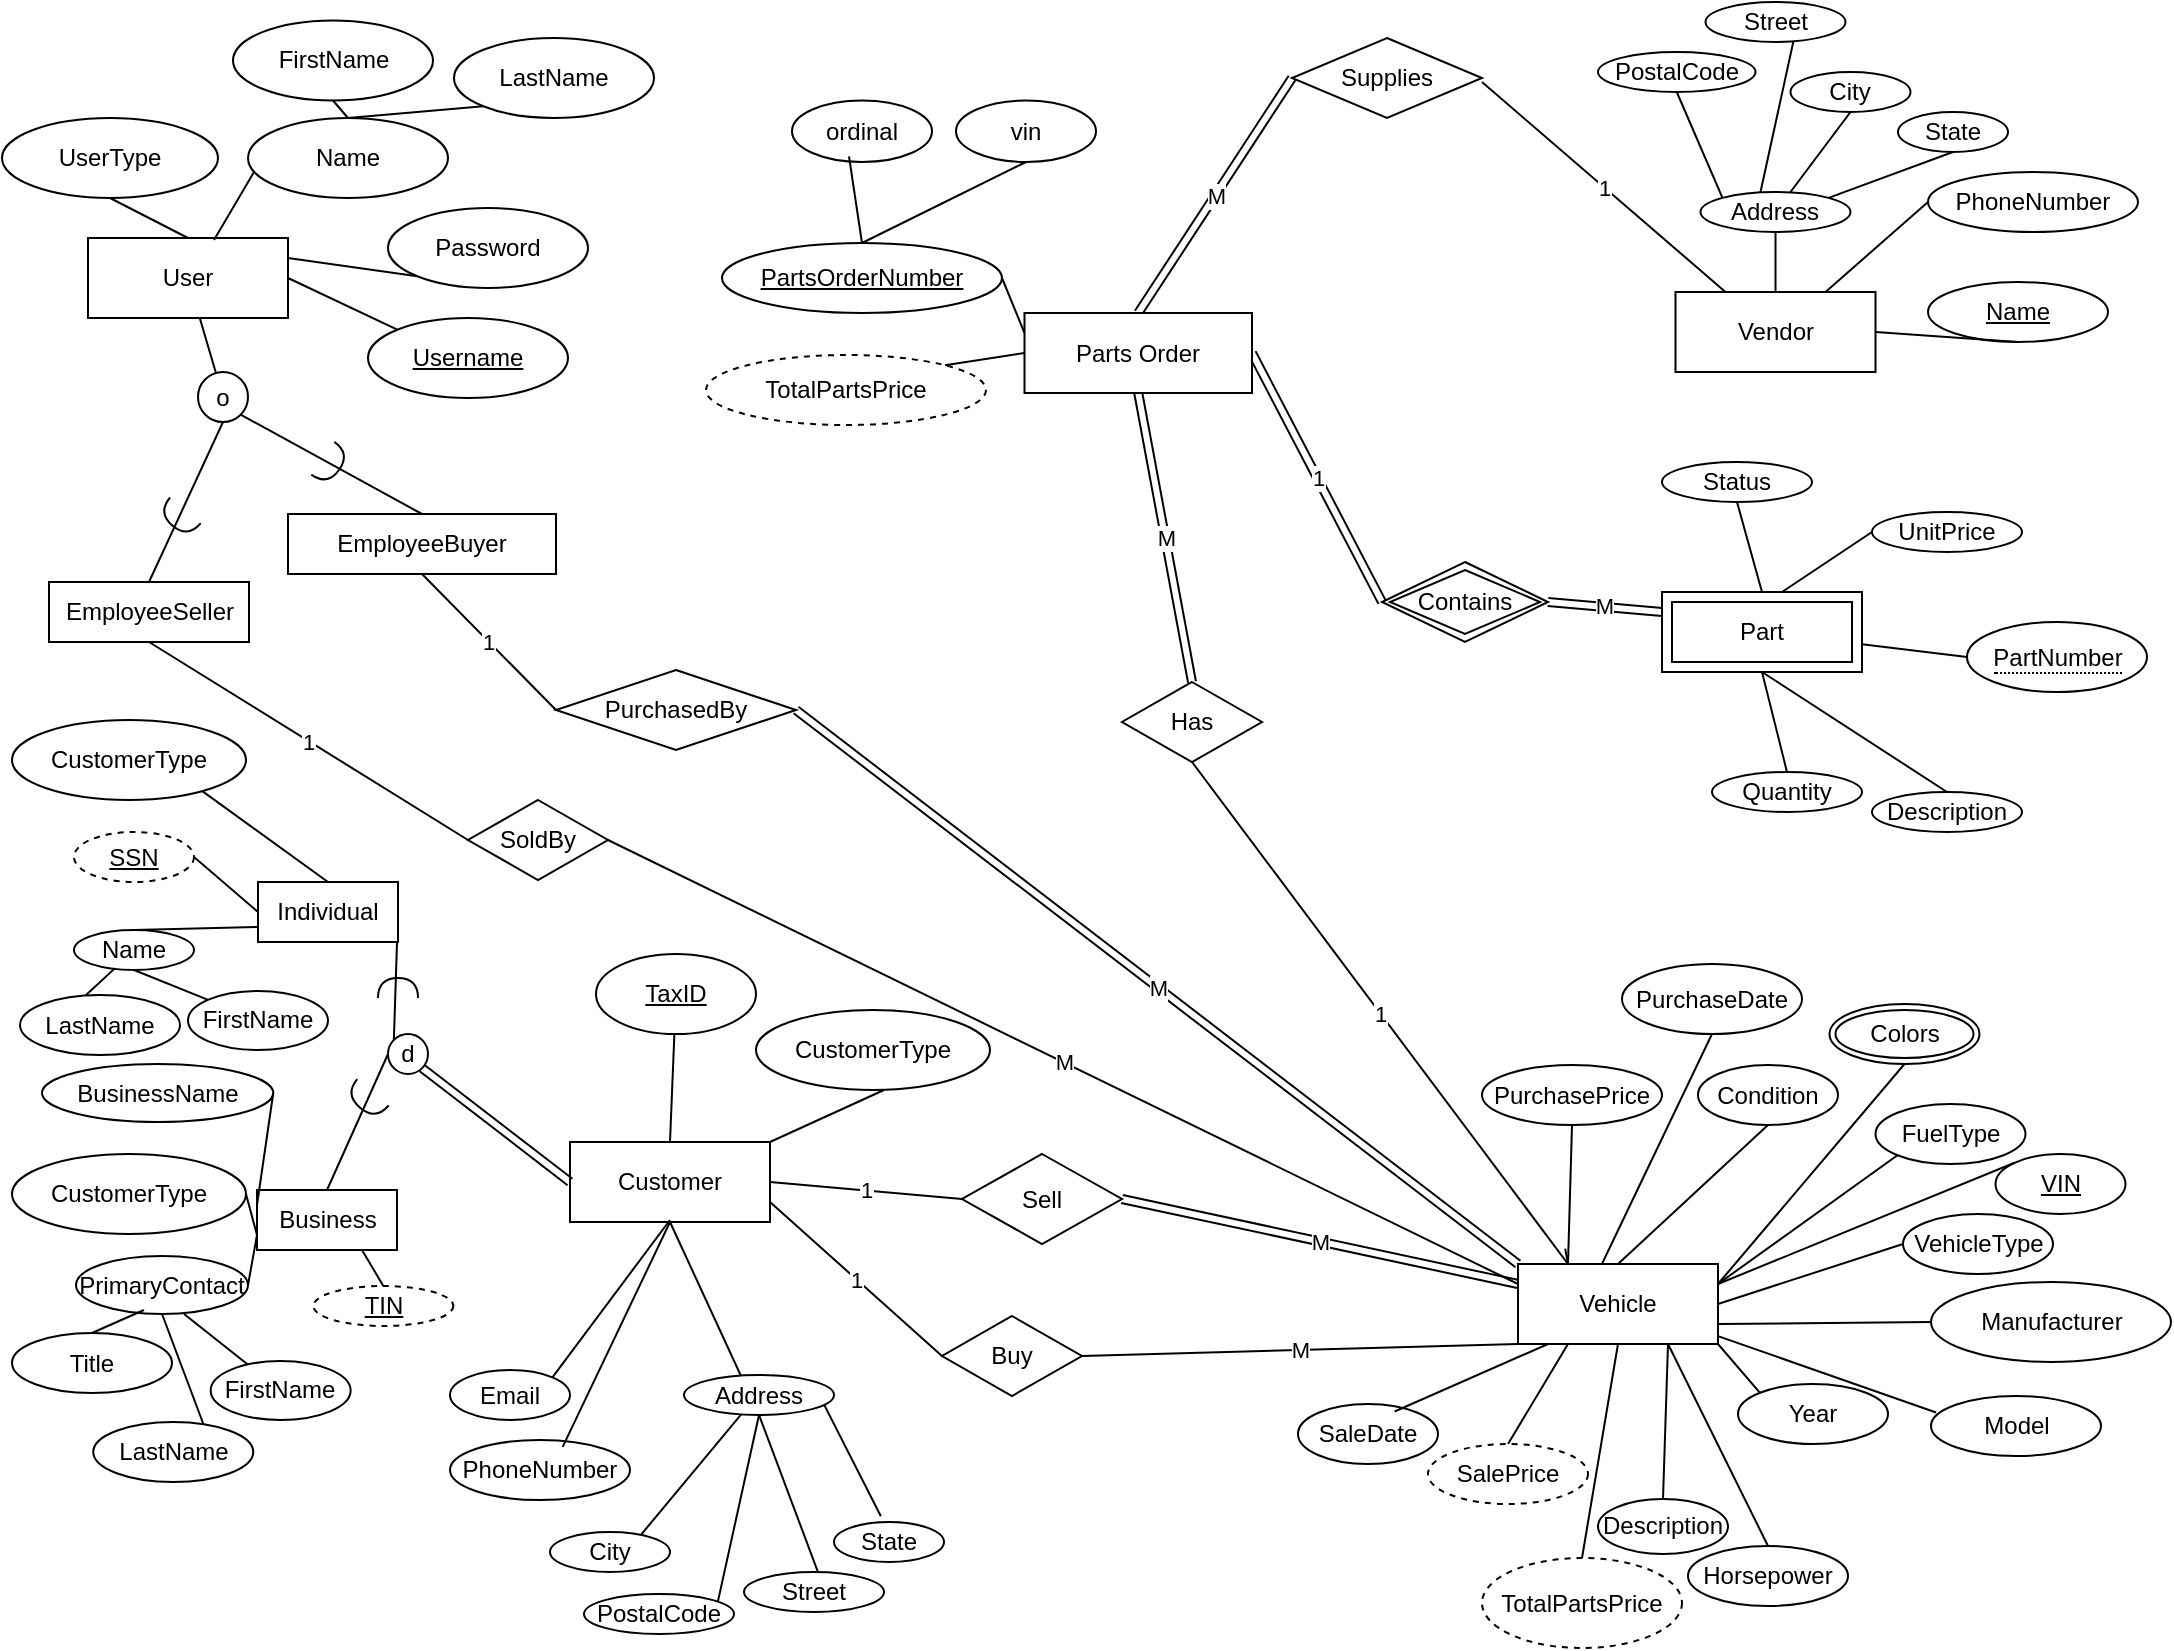 <mxfile version="24.7.8">
  <diagram name="Page-1" id="O2IHWbyJUUnRvIjmBWIC">
    <mxGraphModel dx="950" dy="527" grid="1" gridSize="10" guides="1" tooltips="1" connect="1" arrows="1" fold="1" page="1" pageScale="1" pageWidth="1100" pageHeight="850" math="0" shadow="0">
      <root>
        <mxCell id="0" />
        <mxCell id="1" parent="0" />
        <mxCell id="-PqMjG7bG7qX0cA3N6xI-157" value="" style="endArrow=none;html=1;rounded=0;entryX=0.5;entryY=1;entryDx=0;entryDy=0;exitX=0.7;exitY=0.117;exitDx=0;exitDy=0;exitPerimeter=0;" parent="1" source="-PqMjG7bG7qX0cA3N6xI-153" target="s0cp7414dYH4K7qgW8Wr-133" edge="1">
          <mxGeometry relative="1" as="geometry">
            <mxPoint x="121" y="702" as="sourcePoint" />
            <mxPoint x="101" y="676" as="targetPoint" />
          </mxGeometry>
        </mxCell>
        <mxCell id="79" value="" style="endArrow=none;html=1;rounded=0;entryX=0.03;entryY=0.275;entryDx=0;entryDy=0;entryPerimeter=0;exitX=1;exitY=0.901;exitDx=0;exitDy=0;exitPerimeter=0;" parent="1" source="67" target="72" edge="1">
          <mxGeometry relative="1" as="geometry">
            <mxPoint x="863" y="679" as="sourcePoint" />
            <mxPoint x="1078" y="811" as="targetPoint" />
          </mxGeometry>
        </mxCell>
        <mxCell id="ULeVYE0AILE1OWulV4gZ-132" value="" style="endArrow=none;html=1;rounded=0;entryX=0.5;entryY=0;entryDx=0;entryDy=0;exitX=0.5;exitY=1;exitDx=0;exitDy=0;" parent="1" source="67" target="ULeVYE0AILE1OWulV4gZ-131" edge="1">
          <mxGeometry relative="1" as="geometry">
            <mxPoint x="783" y="681" as="sourcePoint" />
            <mxPoint x="803" y="751" as="targetPoint" />
          </mxGeometry>
        </mxCell>
        <mxCell id="WYIaFoMT0lkRHPIssKwt-131" value="M" style="rounded=0;orthogonalLoop=1;jettySize=auto;html=1;exitX=0;exitY=0;exitDx=0;exitDy=0;endArrow=none;endFill=0;strokeWidth=1;entryX=1;entryY=0.5;entryDx=0;entryDy=0;shape=link;" parent="1" source="67" target="cuakxwB27ysg3Rb4rqLv-142" edge="1">
          <mxGeometry relative="1" as="geometry">
            <mxPoint x="470" y="420" as="sourcePoint" />
            <mxPoint x="673" y="101" as="targetPoint" />
          </mxGeometry>
        </mxCell>
        <mxCell id="14" value="Customer" style="whiteSpace=wrap;html=1;align=center;container=0;" parent="1" vertex="1">
          <mxGeometry x="284" y="580" width="100" height="40" as="geometry" />
        </mxCell>
        <mxCell id="18" value="Email" style="ellipse;whiteSpace=wrap;html=1;align=center;" parent="1" vertex="1">
          <mxGeometry x="224" y="694" width="60" height="25" as="geometry" />
        </mxCell>
        <mxCell id="19" value="" style="endArrow=none;html=1;rounded=0;entryX=1;entryY=0;entryDx=0;entryDy=0;" parent="1" target="18" edge="1">
          <mxGeometry relative="1" as="geometry">
            <mxPoint x="334" y="619" as="sourcePoint" />
            <mxPoint x="593" y="278" as="targetPoint" />
          </mxGeometry>
        </mxCell>
        <mxCell id="34" value="Sell" style="shape=rhombus;perimeter=rhombusPerimeter;whiteSpace=wrap;html=1;align=center;" parent="1" vertex="1">
          <mxGeometry x="480" y="586" width="80" height="45" as="geometry" />
        </mxCell>
        <mxCell id="35" value="M" style="endArrow=none;html=1;rounded=0;exitX=1;exitY=0.5;exitDx=0;exitDy=0;entryX=0;entryY=0.25;entryDx=0;entryDy=0;shape=link;strokeWidth=1;" parent="1" source="34" target="67" edge="1">
          <mxGeometry relative="1" as="geometry">
            <mxPoint x="363" y="496" as="sourcePoint" />
            <mxPoint x="630.5" y="746" as="targetPoint" />
          </mxGeometry>
        </mxCell>
        <mxCell id="37" value="1" style="endArrow=none;html=1;rounded=0;exitX=0;exitY=0.5;exitDx=0;exitDy=0;entryX=1;entryY=0.5;entryDx=0;entryDy=0;" parent="1" source="34" target="14" edge="1">
          <mxGeometry relative="1" as="geometry">
            <mxPoint x="511" y="677.5" as="sourcePoint" />
            <mxPoint x="514" y="660" as="targetPoint" />
          </mxGeometry>
        </mxCell>
        <mxCell id="39" value="Buy" style="shape=rhombus;perimeter=rhombusPerimeter;whiteSpace=wrap;html=1;align=center;" parent="1" vertex="1">
          <mxGeometry x="470" y="667" width="70" height="40" as="geometry" />
        </mxCell>
        <mxCell id="40" value="M" style="endArrow=none;html=1;rounded=0;exitX=1;exitY=0.5;exitDx=0;exitDy=0;entryX=0;entryY=1;entryDx=0;entryDy=0;" parent="1" source="39" target="67" edge="1">
          <mxGeometry relative="1" as="geometry">
            <mxPoint x="383" y="341" as="sourcePoint" />
            <mxPoint x="543" y="341" as="targetPoint" />
          </mxGeometry>
        </mxCell>
        <mxCell id="42" value="1" style="endArrow=none;html=1;rounded=0;entryX=1;entryY=0.75;entryDx=0;entryDy=0;exitX=0;exitY=0.5;exitDx=0;exitDy=0;" parent="1" source="39" target="14" edge="1">
          <mxGeometry relative="1" as="geometry">
            <mxPoint x="501" y="756" as="sourcePoint" />
            <mxPoint x="504" y="750" as="targetPoint" />
          </mxGeometry>
        </mxCell>
        <mxCell id="44" value="PurchasePrice" style="ellipse;whiteSpace=wrap;html=1;align=center;" parent="1" vertex="1">
          <mxGeometry x="740" y="541.5" width="90" height="30" as="geometry" />
        </mxCell>
        <mxCell id="45" value="" style="endArrow=none;html=1;rounded=0;exitX=0.5;exitY=1;exitDx=0;exitDy=0;entryX=0.25;entryY=0;entryDx=0;entryDy=0;" parent="1" source="44" target="67" edge="1">
          <mxGeometry relative="1" as="geometry">
            <mxPoint x="653" y="491" as="sourcePoint" />
            <mxPoint x="813" y="491" as="targetPoint" />
          </mxGeometry>
        </mxCell>
        <mxCell id="46" value="Condition" style="ellipse;whiteSpace=wrap;html=1;align=center;" parent="1" vertex="1">
          <mxGeometry x="848" y="541.5" width="70" height="30" as="geometry" />
        </mxCell>
        <mxCell id="47" value="" style="endArrow=none;html=1;rounded=0;exitX=0.5;exitY=1;exitDx=0;exitDy=0;entryX=0.5;entryY=0;entryDx=0;entryDy=0;" parent="1" source="46" target="67" edge="1">
          <mxGeometry relative="1" as="geometry">
            <mxPoint x="473" y="501" as="sourcePoint" />
            <mxPoint x="521" y="551" as="targetPoint" />
          </mxGeometry>
        </mxCell>
        <mxCell id="48" value="PurchaseDate" style="ellipse;whiteSpace=wrap;html=1;align=center;" parent="1" vertex="1">
          <mxGeometry x="810" y="491" width="90" height="35" as="geometry" />
        </mxCell>
        <mxCell id="49" value="" style="endArrow=none;html=1;rounded=0;exitX=0.5;exitY=1;exitDx=0;exitDy=0;entryX=0.41;entryY=0.05;entryDx=0;entryDy=0;entryPerimeter=0;" parent="1" source="48" target="67" edge="1">
          <mxGeometry relative="1" as="geometry">
            <mxPoint x="653" y="491" as="sourcePoint" />
            <mxPoint x="813" y="491" as="targetPoint" />
          </mxGeometry>
        </mxCell>
        <mxCell id="51" value="" style="endArrow=none;html=1;rounded=0;entryX=0;entryY=0.5;entryDx=0;entryDy=0;shape=link;exitX=1;exitY=1;exitDx=0;exitDy=0;" parent="1" source="s0cp7414dYH4K7qgW8Wr-136" target="14" edge="1">
          <mxGeometry relative="1" as="geometry">
            <mxPoint x="260" y="660" as="sourcePoint" />
            <mxPoint x="753" y="341" as="targetPoint" />
          </mxGeometry>
        </mxCell>
        <mxCell id="54" value="SaleDate" style="ellipse;whiteSpace=wrap;html=1;align=center;" parent="1" vertex="1">
          <mxGeometry x="648" y="711" width="70" height="30" as="geometry" />
        </mxCell>
        <mxCell id="55" value="" style="endArrow=none;html=1;rounded=0;exitX=0.15;exitY=1;exitDx=0;exitDy=0;entryX=0.69;entryY=0.125;entryDx=0;entryDy=0;entryPerimeter=0;exitPerimeter=0;" parent="1" source="67" target="54" edge="1">
          <mxGeometry relative="1" as="geometry">
            <mxPoint x="723" y="701" as="sourcePoint" />
            <mxPoint x="600" y="842" as="targetPoint" />
          </mxGeometry>
        </mxCell>
        <mxCell id="57" value="Has" style="shape=rhombus;double=0;perimeter=rhombusPerimeter;whiteSpace=wrap;html=1;align=center;" parent="1" vertex="1">
          <mxGeometry x="560" y="350" width="70" height="40" as="geometry" />
        </mxCell>
        <mxCell id="67" value="Vehicle" style="whiteSpace=wrap;html=1;align=center;container=0;" parent="1" vertex="1">
          <mxGeometry x="758" y="641" width="100" height="40" as="geometry" />
        </mxCell>
        <mxCell id="68" value="VIN" style="ellipse;whiteSpace=wrap;html=1;align=center;fontStyle=4;container=0;" parent="1" vertex="1">
          <mxGeometry x="996.75" y="586" width="65" height="30" as="geometry" />
        </mxCell>
        <mxCell id="69" value="VehicleType" style="ellipse;whiteSpace=wrap;html=1;align=center;container=0;" parent="1" vertex="1">
          <mxGeometry x="950.5" y="616" width="75" height="30" as="geometry" />
        </mxCell>
        <mxCell id="70" value="Manufacturer" style="ellipse;whiteSpace=wrap;html=1;align=center;container=0;" parent="1" vertex="1">
          <mxGeometry x="964.5" y="650" width="120" height="40" as="geometry" />
        </mxCell>
        <mxCell id="71" value="FuelType" style="ellipse;whiteSpace=wrap;html=1;align=center;container=0;" parent="1" vertex="1">
          <mxGeometry x="936.75" y="561" width="75" height="30" as="geometry" />
        </mxCell>
        <mxCell id="72" value="Model" style="ellipse;whiteSpace=wrap;html=1;align=center;container=0;" parent="1" vertex="1">
          <mxGeometry x="964.5" y="707" width="85" height="30" as="geometry" />
        </mxCell>
        <mxCell id="73" value="Year" style="ellipse;whiteSpace=wrap;html=1;align=center;container=0;" parent="1" vertex="1">
          <mxGeometry x="868" y="701" width="75" height="30" as="geometry" />
        </mxCell>
        <mxCell id="74" value="Colors" style="ellipse;shape=doubleEllipse;margin=3;whiteSpace=wrap;html=1;align=center;container=0;" parent="1" vertex="1">
          <mxGeometry x="913.75" y="511" width="75" height="30" as="geometry" />
        </mxCell>
        <mxCell id="75" value="" style="endArrow=none;html=1;rounded=0;exitX=1;exitY=0.25;exitDx=0;exitDy=0;entryX=0.5;entryY=1;entryDx=0;entryDy=0;" parent="1" source="67" target="74" edge="1">
          <mxGeometry relative="1" as="geometry">
            <mxPoint x="1073" y="661" as="sourcePoint" />
            <mxPoint x="1233" y="661" as="targetPoint" />
          </mxGeometry>
        </mxCell>
        <mxCell id="76" value="" style="endArrow=none;html=1;rounded=0;exitX=1;exitY=0.25;exitDx=0;exitDy=0;entryX=0;entryY=0;entryDx=0;entryDy=0;" parent="1" source="67" target="68" edge="1">
          <mxGeometry relative="1" as="geometry">
            <mxPoint x="873" y="631" as="sourcePoint" />
            <mxPoint x="958" y="591" as="targetPoint" />
          </mxGeometry>
        </mxCell>
        <mxCell id="77" value="" style="endArrow=none;html=1;rounded=0;exitX=1;exitY=0.5;exitDx=0;exitDy=0;entryX=0;entryY=0.5;entryDx=0;entryDy=0;" parent="1" source="67" target="69" edge="1">
          <mxGeometry relative="1" as="geometry">
            <mxPoint x="923" y="641" as="sourcePoint" />
            <mxPoint x="973" y="637" as="targetPoint" />
          </mxGeometry>
        </mxCell>
        <mxCell id="78" value="" style="endArrow=none;html=1;rounded=0;exitX=1;exitY=0.75;exitDx=0;exitDy=0;entryX=0;entryY=0.5;entryDx=0;entryDy=0;" parent="1" source="67" target="70" edge="1">
          <mxGeometry relative="1" as="geometry">
            <mxPoint x="903" y="681" as="sourcePoint" />
            <mxPoint x="983" y="681" as="targetPoint" />
          </mxGeometry>
        </mxCell>
        <mxCell id="80" value="" style="endArrow=none;html=1;rounded=0;exitX=1;exitY=1;exitDx=0;exitDy=0;entryX=0;entryY=0;entryDx=0;entryDy=0;" parent="1" source="67" target="73" edge="1">
          <mxGeometry relative="1" as="geometry">
            <mxPoint x="860" y="699" as="sourcePoint" />
            <mxPoint x="923" y="811" as="targetPoint" />
          </mxGeometry>
        </mxCell>
        <mxCell id="81" value="Horsepower" style="ellipse;whiteSpace=wrap;html=1;align=center;container=0;" parent="1" vertex="1">
          <mxGeometry x="843" y="782" width="80" height="30" as="geometry" />
        </mxCell>
        <mxCell id="82" value="" style="endArrow=none;html=1;rounded=0;entryX=0.5;entryY=0;entryDx=0;entryDy=0;" parent="1" target="81" edge="1">
          <mxGeometry relative="1" as="geometry">
            <mxPoint x="833" y="681" as="sourcePoint" />
            <mxPoint x="958" y="901" as="targetPoint" />
          </mxGeometry>
        </mxCell>
        <mxCell id="83" value="Description" style="ellipse;whiteSpace=wrap;html=1;align=center;container=0;" parent="1" vertex="1">
          <mxGeometry x="798" y="758.5" width="65" height="27.5" as="geometry" />
        </mxCell>
        <mxCell id="84" value="" style="endArrow=none;html=1;rounded=0;exitX=0.75;exitY=1;exitDx=0;exitDy=0;entryX=0.5;entryY=0;entryDx=0;entryDy=0;" parent="1" source="67" target="83" edge="1">
          <mxGeometry relative="1" as="geometry">
            <mxPoint x="837" y="709" as="sourcePoint" />
            <mxPoint x="869" y="842" as="targetPoint" />
          </mxGeometry>
        </mxCell>
        <mxCell id="85" value="" style="endArrow=none;html=1;rounded=0;exitX=1;exitY=0.25;exitDx=0;exitDy=0;entryX=0;entryY=1;entryDx=0;entryDy=0;" parent="1" source="67" target="71" edge="1">
          <mxGeometry relative="1" as="geometry">
            <mxPoint x="883" y="601" as="sourcePoint" />
            <mxPoint x="958" y="586" as="targetPoint" />
          </mxGeometry>
        </mxCell>
        <mxCell id="87" value="" style="endArrow=none;html=1;rounded=0;exitX=0.25;exitY=1;exitDx=0;exitDy=0;entryX=0.5;entryY=0;entryDx=0;entryDy=0;" parent="1" source="67" target="3kfbO_DsnVtqJPoFMWyP-136" edge="1">
          <mxGeometry relative="1" as="geometry">
            <mxPoint x="708" y="671" as="sourcePoint" />
            <mxPoint x="788.6" y="731.75" as="targetPoint" />
          </mxGeometry>
        </mxCell>
        <mxCell id="88" value="Contains" style="shape=rhombus;double=1;perimeter=rhombusPerimeter;whiteSpace=wrap;html=1;align=center;" parent="1" vertex="1">
          <mxGeometry x="690" y="290" width="83" height="40" as="geometry" />
        </mxCell>
        <mxCell id="90" value="M" style="endArrow=none;html=1;rounded=0;entryX=0.5;entryY=1;entryDx=0;entryDy=0;exitX=0.5;exitY=0;exitDx=0;exitDy=0;strokeWidth=1;shape=link;" parent="1" source="57" target="56" edge="1">
          <mxGeometry relative="1" as="geometry">
            <mxPoint x="603" y="381" as="sourcePoint" />
            <mxPoint x="763" y="381" as="targetPoint" />
          </mxGeometry>
        </mxCell>
        <mxCell id="93" value="Supplies" style="shape=rhombus;perimeter=rhombusPerimeter;whiteSpace=wrap;html=1;align=center;" parent="1" vertex="1">
          <mxGeometry x="645" y="28" width="95" height="40" as="geometry" />
        </mxCell>
        <mxCell id="118" value="1" style="endArrow=openAsync;html=1;rounded=0;exitX=0.5;exitY=1;exitDx=0;exitDy=0;entryX=0.25;entryY=0;entryDx=0;entryDy=0;endFill=0;" parent="1" source="57" target="67" edge="1">
          <mxGeometry relative="1" as="geometry">
            <mxPoint x="630" y="375.5" as="sourcePoint" />
            <mxPoint x="801.75" y="641" as="targetPoint" />
          </mxGeometry>
        </mxCell>
        <mxCell id="120" value="1" style="endArrow=none;html=1;rounded=0;exitX=0;exitY=0.5;exitDx=0;exitDy=0;entryX=1;entryY=0.5;entryDx=0;entryDy=0;strokeWidth=1;shape=link;" parent="1" source="88" target="56" edge="1">
          <mxGeometry relative="1" as="geometry">
            <mxPoint x="556" y="459" as="sourcePoint" />
            <mxPoint x="488" y="524" as="targetPoint" />
          </mxGeometry>
        </mxCell>
        <mxCell id="122" value="1" style="endArrow=none;html=1;rounded=0;entryX=0.25;entryY=0;entryDx=0;entryDy=0;" parent="1" target="92" edge="1">
          <mxGeometry relative="1" as="geometry">
            <mxPoint x="740" y="50" as="sourcePoint" />
            <mxPoint x="1009" y="471" as="targetPoint" />
          </mxGeometry>
        </mxCell>
        <mxCell id="124" value="M" style="endArrow=none;html=1;rounded=0;entryX=0.5;entryY=0;entryDx=0;entryDy=0;exitX=0;exitY=0.5;exitDx=0;exitDy=0;strokeWidth=1;shape=link;" parent="1" source="93" target="56" edge="1">
          <mxGeometry relative="1" as="geometry">
            <mxPoint x="848" y="516" as="sourcePoint" />
            <mxPoint x="876" y="466" as="targetPoint" />
          </mxGeometry>
        </mxCell>
        <mxCell id="126" value="M" style="endArrow=none;html=1;rounded=0;entryX=0;entryY=0.25;entryDx=0;entryDy=0;exitX=1;exitY=0.5;exitDx=0;exitDy=0;strokeWidth=1;shape=link;" parent="1" source="88" target="89" edge="1">
          <mxGeometry relative="1" as="geometry">
            <mxPoint x="633" y="319" as="sourcePoint" />
            <mxPoint x="619" y="349" as="targetPoint" />
          </mxGeometry>
        </mxCell>
        <mxCell id="WYIaFoMT0lkRHPIssKwt-132" value="M" style="rounded=0;orthogonalLoop=1;jettySize=auto;html=1;exitX=0;exitY=0.25;exitDx=0;exitDy=0;endArrow=none;endFill=0;strokeWidth=1;entryX=1;entryY=0.5;entryDx=0;entryDy=0;" parent="1" source="67" target="cuakxwB27ysg3Rb4rqLv-141" edge="1">
          <mxGeometry relative="1" as="geometry">
            <mxPoint x="653" y="606" as="sourcePoint" />
            <mxPoint x="493" y="461" as="targetPoint" />
          </mxGeometry>
        </mxCell>
        <mxCell id="3kfbO_DsnVtqJPoFMWyP-136" value="SalePrice" style="ellipse;whiteSpace=wrap;html=1;align=center;dashed=1;" parent="1" vertex="1">
          <mxGeometry x="713" y="731" width="80" height="30" as="geometry" />
        </mxCell>
        <mxCell id="3kfbO_DsnVtqJPoFMWyP-155" value="PhoneNumber" style="ellipse;whiteSpace=wrap;html=1;align=center;" parent="1" vertex="1">
          <mxGeometry x="224" y="729" width="90" height="30" as="geometry" />
        </mxCell>
        <mxCell id="3kfbO_DsnVtqJPoFMWyP-156" value="" style="endArrow=none;html=1;rounded=0;entryX=0.626;entryY=0.115;entryDx=0;entryDy=0;exitX=0.5;exitY=1;exitDx=0;exitDy=0;entryPerimeter=0;" parent="1" source="14" target="3kfbO_DsnVtqJPoFMWyP-155" edge="1">
          <mxGeometry width="50" height="50" relative="1" as="geometry">
            <mxPoint x="454" y="710" as="sourcePoint" />
            <mxPoint x="504" y="660" as="targetPoint" />
          </mxGeometry>
        </mxCell>
        <mxCell id="ULeVYE0AILE1OWulV4gZ-131" value="TotalPartsPrice" style="ellipse;whiteSpace=wrap;html=1;align=center;dashed=1;" parent="1" vertex="1">
          <mxGeometry x="740" y="788" width="100" height="45" as="geometry" />
        </mxCell>
        <mxCell id="cuakxwB27ysg3Rb4rqLv-141" value="SoldBy" style="shape=rhombus;perimeter=rhombusPerimeter;whiteSpace=wrap;html=1;align=center;" parent="1" vertex="1">
          <mxGeometry x="233" y="409" width="70" height="40" as="geometry" />
        </mxCell>
        <mxCell id="cuakxwB27ysg3Rb4rqLv-142" value="PurchasedBy" style="shape=rhombus;perimeter=rhombusPerimeter;whiteSpace=wrap;html=1;align=center;" parent="1" vertex="1">
          <mxGeometry x="277" y="344" width="120" height="40" as="geometry" />
        </mxCell>
        <mxCell id="cuakxwB27ysg3Rb4rqLv-143" value="1" style="rounded=0;orthogonalLoop=1;jettySize=auto;html=1;exitX=0.5;exitY=1;exitDx=0;exitDy=0;endArrow=none;endFill=0;strokeWidth=1;entryX=0;entryY=0.5;entryDx=0;entryDy=0;" parent="1" source="cuakxwB27ysg3Rb4rqLv-159" target="cuakxwB27ysg3Rb4rqLv-141" edge="1">
          <mxGeometry relative="1" as="geometry" />
        </mxCell>
        <mxCell id="cuakxwB27ysg3Rb4rqLv-144" value="1" style="rounded=0;orthogonalLoop=1;jettySize=auto;html=1;exitX=0.5;exitY=1;exitDx=0;exitDy=0;endArrow=none;endFill=0;entryX=0;entryY=0.5;entryDx=0;entryDy=0;strokeWidth=1;" parent="1" source="cuakxwB27ysg3Rb4rqLv-164" target="cuakxwB27ysg3Rb4rqLv-142" edge="1">
          <mxGeometry relative="1" as="geometry">
            <mxPoint x="508" y="317" as="sourcePoint" />
            <mxPoint x="505" y="358" as="targetPoint" />
          </mxGeometry>
        </mxCell>
        <mxCell id="cuakxwB27ysg3Rb4rqLv-159" value="EmployeeSeller" style="whiteSpace=wrap;html=1;" parent="1" vertex="1">
          <mxGeometry x="23.5" y="300" width="100" height="30" as="geometry" />
        </mxCell>
        <mxCell id="s0cp7414dYH4K7qgW8Wr-127" value="Business" style="whiteSpace=wrap;html=1;align=center;container=0;" parent="1" vertex="1">
          <mxGeometry x="127.5" y="604" width="70" height="30" as="geometry" />
        </mxCell>
        <mxCell id="s0cp7414dYH4K7qgW8Wr-129" value="TIN" style="ellipse;whiteSpace=wrap;html=1;align=center;fontStyle=4;dashed=1;" parent="1" vertex="1">
          <mxGeometry x="155.67" y="652" width="70" height="20" as="geometry" />
        </mxCell>
        <mxCell id="s0cp7414dYH4K7qgW8Wr-130" value="" style="endArrow=none;html=1;rounded=0;exitX=0.5;exitY=0;exitDx=0;exitDy=0;entryX=0.75;entryY=1;entryDx=0;entryDy=0;" parent="1" source="s0cp7414dYH4K7qgW8Wr-129" target="s0cp7414dYH4K7qgW8Wr-127" edge="1">
          <mxGeometry relative="1" as="geometry">
            <mxPoint x="268" y="852" as="sourcePoint" />
            <mxPoint x="78" y="802" as="targetPoint" />
          </mxGeometry>
        </mxCell>
        <mxCell id="s0cp7414dYH4K7qgW8Wr-132" value="BusinessName" style="ellipse;whiteSpace=wrap;html=1;align=center;" parent="1" vertex="1">
          <mxGeometry x="20" y="541" width="115.63" height="29" as="geometry" />
        </mxCell>
        <mxCell id="s0cp7414dYH4K7qgW8Wr-133" value="PrimaryContact" style="ellipse;whiteSpace=wrap;html=1;align=center;" parent="1" vertex="1">
          <mxGeometry x="37" y="637" width="86" height="29" as="geometry" />
        </mxCell>
        <mxCell id="s0cp7414dYH4K7qgW8Wr-134" value="" style="endArrow=none;html=1;rounded=0;exitX=1;exitY=0.5;exitDx=0;exitDy=0;entryX=0;entryY=0.25;entryDx=0;entryDy=0;" parent="1" source="s0cp7414dYH4K7qgW8Wr-132" target="s0cp7414dYH4K7qgW8Wr-127" edge="1">
          <mxGeometry relative="1" as="geometry">
            <mxPoint x="323" y="811" as="sourcePoint" />
            <mxPoint x="133" y="721" as="targetPoint" />
          </mxGeometry>
        </mxCell>
        <mxCell id="s0cp7414dYH4K7qgW8Wr-135" value="" style="endArrow=none;html=1;rounded=0;exitX=1;exitY=0.5;exitDx=0;exitDy=0;entryX=0;entryY=0.75;entryDx=0;entryDy=0;" parent="1" source="s0cp7414dYH4K7qgW8Wr-133" target="s0cp7414dYH4K7qgW8Wr-127" edge="1">
          <mxGeometry relative="1" as="geometry">
            <mxPoint x="63" y="971" as="sourcePoint" />
            <mxPoint x="83" y="921" as="targetPoint" />
          </mxGeometry>
        </mxCell>
        <mxCell id="s0cp7414dYH4K7qgW8Wr-136" value="d" style="ellipse;whiteSpace=wrap;html=1;aspect=fixed;" parent="1" vertex="1">
          <mxGeometry x="193" y="526" width="20" height="20" as="geometry" />
        </mxCell>
        <mxCell id="s0cp7414dYH4K7qgW8Wr-137" value="" style="endArrow=none;html=1;rounded=0;entryX=0.5;entryY=0;entryDx=0;entryDy=0;exitX=0;exitY=0.5;exitDx=0;exitDy=0;" parent="1" source="s0cp7414dYH4K7qgW8Wr-136" target="s0cp7414dYH4K7qgW8Wr-127" edge="1">
          <mxGeometry relative="1" as="geometry">
            <mxPoint x="248" y="669" as="sourcePoint" />
            <mxPoint x="244" y="557" as="targetPoint" />
          </mxGeometry>
        </mxCell>
        <mxCell id="s0cp7414dYH4K7qgW8Wr-138" value="" style="endArrow=none;html=1;rounded=0;exitX=0;exitY=0;exitDx=0;exitDy=0;entryX=1;entryY=0.5;entryDx=0;entryDy=0;" parent="1" source="s0cp7414dYH4K7qgW8Wr-136" target="s0cp7414dYH4K7qgW8Wr-126" edge="1">
          <mxGeometry relative="1" as="geometry">
            <mxPoint x="223" y="578" as="sourcePoint" />
            <mxPoint x="223" y="618" as="targetPoint" />
          </mxGeometry>
        </mxCell>
        <mxCell id="s0cp7414dYH4K7qgW8Wr-139" value="" style="shape=requiredInterface;html=1;verticalLabelPosition=bottom;sketch=0;rotation=-90;" parent="1" vertex="1">
          <mxGeometry x="193" y="493" width="10" height="20" as="geometry" />
        </mxCell>
        <mxCell id="s0cp7414dYH4K7qgW8Wr-140" value="" style="shape=requiredInterface;html=1;verticalLabelPosition=bottom;sketch=0;rotation=-140;direction=north;" parent="1" vertex="1">
          <mxGeometry x="172" y="554" width="20.5" height="10" as="geometry" />
        </mxCell>
        <mxCell id="cuakxwB27ysg3Rb4rqLv-128" value="User" style="whiteSpace=wrap;html=1;align=center;" parent="1" vertex="1">
          <mxGeometry x="43" y="128" width="100" height="40" as="geometry" />
        </mxCell>
        <mxCell id="cuakxwB27ysg3Rb4rqLv-129" value="Name" style="ellipse;whiteSpace=wrap;html=1;align=center;" parent="1" vertex="1">
          <mxGeometry x="123" y="68" width="100" height="40" as="geometry" />
        </mxCell>
        <mxCell id="cuakxwB27ysg3Rb4rqLv-130" value="Password" style="ellipse;whiteSpace=wrap;html=1;align=center;" parent="1" vertex="1">
          <mxGeometry x="193" y="113" width="100" height="40" as="geometry" />
        </mxCell>
        <mxCell id="cuakxwB27ysg3Rb4rqLv-131" value="Username" style="ellipse;whiteSpace=wrap;html=1;align=center;fontStyle=4;" parent="1" vertex="1">
          <mxGeometry x="183" y="168" width="100" height="40" as="geometry" />
        </mxCell>
        <mxCell id="cuakxwB27ysg3Rb4rqLv-132" value="" style="endArrow=none;html=1;rounded=0;entryX=0;entryY=0;entryDx=0;entryDy=0;exitX=1;exitY=0.5;exitDx=0;exitDy=0;" parent="1" source="cuakxwB27ysg3Rb4rqLv-128" target="cuakxwB27ysg3Rb4rqLv-131" edge="1">
          <mxGeometry relative="1" as="geometry">
            <mxPoint x="-197" y="188" as="sourcePoint" />
            <mxPoint x="-37" y="188" as="targetPoint" />
          </mxGeometry>
        </mxCell>
        <mxCell id="cuakxwB27ysg3Rb4rqLv-133" value="" style="endArrow=none;html=1;rounded=0;entryX=0;entryY=1;entryDx=0;entryDy=0;exitX=1;exitY=0.25;exitDx=0;exitDy=0;" parent="1" source="cuakxwB27ysg3Rb4rqLv-128" target="cuakxwB27ysg3Rb4rqLv-130" edge="1">
          <mxGeometry relative="1" as="geometry">
            <mxPoint x="153" y="158" as="sourcePoint" />
            <mxPoint x="208" y="184" as="targetPoint" />
          </mxGeometry>
        </mxCell>
        <mxCell id="cuakxwB27ysg3Rb4rqLv-134" value="FirstName" style="ellipse;whiteSpace=wrap;html=1;align=center;" parent="1" vertex="1">
          <mxGeometry x="115.5" y="19.24" width="100" height="40" as="geometry" />
        </mxCell>
        <mxCell id="cuakxwB27ysg3Rb4rqLv-135" value="LastName" style="ellipse;whiteSpace=wrap;html=1;align=center;" parent="1" vertex="1">
          <mxGeometry x="226" y="28" width="100" height="40" as="geometry" />
        </mxCell>
        <mxCell id="cuakxwB27ysg3Rb4rqLv-136" value="" style="endArrow=none;html=1;rounded=0;entryX=0;entryY=1;entryDx=0;entryDy=0;exitX=0.5;exitY=0;exitDx=0;exitDy=0;" parent="1" source="cuakxwB27ysg3Rb4rqLv-129" target="cuakxwB27ysg3Rb4rqLv-135" edge="1">
          <mxGeometry relative="1" as="geometry">
            <mxPoint x="153" y="148" as="sourcePoint" />
            <mxPoint x="218" y="157" as="targetPoint" />
          </mxGeometry>
        </mxCell>
        <mxCell id="cuakxwB27ysg3Rb4rqLv-137" value="" style="endArrow=none;html=1;rounded=0;entryX=0.5;entryY=1;entryDx=0;entryDy=0;exitX=0.5;exitY=0;exitDx=0;exitDy=0;" parent="1" source="cuakxwB27ysg3Rb4rqLv-129" target="cuakxwB27ysg3Rb4rqLv-134" edge="1">
          <mxGeometry relative="1" as="geometry">
            <mxPoint x="227" y="105" as="sourcePoint" />
            <mxPoint x="258" y="102" as="targetPoint" />
          </mxGeometry>
        </mxCell>
        <mxCell id="cuakxwB27ysg3Rb4rqLv-138" value="" style="endArrow=none;html=1;rounded=0;entryX=0.63;entryY=0.025;entryDx=0;entryDy=0;exitX=0.03;exitY=0.675;exitDx=0;exitDy=0;exitPerimeter=0;entryPerimeter=0;" parent="1" source="cuakxwB27ysg3Rb4rqLv-129" target="cuakxwB27ysg3Rb4rqLv-128" edge="1">
          <mxGeometry relative="1" as="geometry">
            <mxPoint x="183" y="78" as="sourcePoint" />
            <mxPoint x="223" y="68" as="targetPoint" />
          </mxGeometry>
        </mxCell>
        <mxCell id="cuakxwB27ysg3Rb4rqLv-139" value="UserType" style="ellipse;whiteSpace=wrap;html=1;align=center;" parent="1" vertex="1">
          <mxGeometry y="68" width="108" height="40" as="geometry" />
        </mxCell>
        <mxCell id="cuakxwB27ysg3Rb4rqLv-140" value="" style="endArrow=none;html=1;rounded=0;entryX=0.5;entryY=1;entryDx=0;entryDy=0;exitX=0.5;exitY=0;exitDx=0;exitDy=0;" parent="1" source="cuakxwB27ysg3Rb4rqLv-128" target="cuakxwB27ysg3Rb4rqLv-139" edge="1">
          <mxGeometry width="50" height="50" relative="1" as="geometry">
            <mxPoint x="-47" y="158" as="sourcePoint" />
            <mxPoint x="3" y="108" as="targetPoint" />
          </mxGeometry>
        </mxCell>
        <mxCell id="cuakxwB27ysg3Rb4rqLv-149" value="o" style="ellipse;whiteSpace=wrap;html=1;aspect=fixed;" parent="1" vertex="1">
          <mxGeometry x="98" y="195" width="25" height="25" as="geometry" />
        </mxCell>
        <mxCell id="cuakxwB27ysg3Rb4rqLv-148" value="" style="rounded=0;orthogonalLoop=1;jettySize=auto;html=1;endArrow=none;endFill=0;" parent="1" source="cuakxwB27ysg3Rb4rqLv-128" target="cuakxwB27ysg3Rb4rqLv-149" edge="1">
          <mxGeometry relative="1" as="geometry">
            <mxPoint x="424" y="292" as="sourcePoint" />
            <mxPoint x="327" y="292" as="targetPoint" />
          </mxGeometry>
        </mxCell>
        <mxCell id="cuakxwB27ysg3Rb4rqLv-164" value="EmployeeBuyer" style="whiteSpace=wrap;html=1;movable=1;resizable=1;rotatable=1;deletable=1;editable=1;locked=0;connectable=1;" parent="1" vertex="1">
          <mxGeometry x="143" y="266" width="134" height="30" as="geometry" />
        </mxCell>
        <mxCell id="rqgxZtkJZLHzMMpunSXY-129" value="" style="group" parent="1" vertex="1" connectable="0">
          <mxGeometry x="154.668" y="229.941" width="19.663" height="22.119" as="geometry" />
        </mxCell>
        <mxCell id="cuakxwB27ysg3Rb4rqLv-154" value="" style="rounded=0;orthogonalLoop=1;jettySize=auto;html=1;endArrow=none;endFill=0;entryX=0.5;entryY=0;entryDx=0;entryDy=0;exitX=1;exitY=1;exitDx=0;exitDy=0;" parent="rqgxZtkJZLHzMMpunSXY-129" source="cuakxwB27ysg3Rb4rqLv-149" target="cuakxwB27ysg3Rb4rqLv-164" edge="1">
          <mxGeometry relative="1" as="geometry">
            <mxPoint x="238.332" y="38.059" as="sourcePoint" />
          </mxGeometry>
        </mxCell>
        <mxCell id="cuakxwB27ysg3Rb4rqLv-155" value="" style="shape=requiredInterface;html=1;verticalLabelPosition=bottom;sketch=0;rotation=35;" parent="rqgxZtkJZLHzMMpunSXY-129" vertex="1">
          <mxGeometry x="4.832" y="1.059" width="10" height="20" as="geometry" />
        </mxCell>
        <mxCell id="rqgxZtkJZLHzMMpunSXY-130" value="" style="group" parent="1" vertex="1" connectable="0">
          <mxGeometry x="77.626" y="257.742" width="21.749" height="20.516" as="geometry" />
        </mxCell>
        <mxCell id="cuakxwB27ysg3Rb4rqLv-147" value="" style="shape=requiredInterface;html=1;verticalLabelPosition=bottom;sketch=0;rotation=130;" parent="rqgxZtkJZLHzMMpunSXY-130" vertex="1">
          <mxGeometry x="5.874" y="0.258" width="10" height="20" as="geometry" />
        </mxCell>
        <mxCell id="cuakxwB27ysg3Rb4rqLv-157" value="" style="rounded=0;orthogonalLoop=1;jettySize=auto;html=1;endArrow=none;endFill=0;entryX=0.5;entryY=0;entryDx=0;entryDy=0;exitX=0.5;exitY=1;exitDx=0;exitDy=0;" parent="rqgxZtkJZLHzMMpunSXY-130" source="cuakxwB27ysg3Rb4rqLv-149" target="cuakxwB27ysg3Rb4rqLv-159" edge="1">
          <mxGeometry relative="1" as="geometry">
            <mxPoint x="22.374" y="-27.742" as="sourcePoint" />
          </mxGeometry>
        </mxCell>
        <mxCell id="rqgxZtkJZLHzMMpunSXY-132" value="" style="group" parent="1" vertex="1" connectable="0">
          <mxGeometry x="733" y="10" width="335" height="185" as="geometry" />
        </mxCell>
        <mxCell id="92" value="Vendor" style="whiteSpace=wrap;html=1;align=center;" parent="rqgxZtkJZLHzMMpunSXY-132" vertex="1">
          <mxGeometry x="103.75" y="145" width="100" height="40" as="geometry" />
        </mxCell>
        <mxCell id="94" value="Name" style="ellipse;whiteSpace=wrap;html=1;align=center;fontStyle=4;container=0;" parent="rqgxZtkJZLHzMMpunSXY-132" vertex="1">
          <mxGeometry x="230" y="140" width="90" height="30" as="geometry" />
        </mxCell>
        <mxCell id="95" value="Address" style="ellipse;whiteSpace=wrap;html=1;align=center;container=0;" parent="rqgxZtkJZLHzMMpunSXY-132" vertex="1">
          <mxGeometry x="116.25" y="95" width="75" height="20" as="geometry" />
        </mxCell>
        <mxCell id="96" value="" style="endArrow=none;html=1;rounded=0;exitX=0.4;exitY=0;exitDx=0;exitDy=0;entryX=0.63;entryY=0.95;entryDx=0;entryDy=0;entryPerimeter=0;exitPerimeter=0;" parent="rqgxZtkJZLHzMMpunSXY-132" source="95" target="100" edge="1">
          <mxGeometry relative="1" as="geometry">
            <mxPoint x="46.25" y="-75" as="sourcePoint" />
            <mxPoint x="206.25" y="-75" as="targetPoint" />
          </mxGeometry>
        </mxCell>
        <mxCell id="97" value="" style="endArrow=none;html=1;rounded=0;exitX=0.5;exitY=1;exitDx=0;exitDy=0;entryX=0.6;entryY=0;entryDx=0;entryDy=0;entryPerimeter=0;" parent="rqgxZtkJZLHzMMpunSXY-132" source="101" target="95" edge="1">
          <mxGeometry relative="1" as="geometry">
            <mxPoint x="16.25" y="-105" as="sourcePoint" />
            <mxPoint x="158.75" y="4" as="targetPoint" />
          </mxGeometry>
        </mxCell>
        <mxCell id="98" value="" style="endArrow=none;html=1;rounded=0;exitX=0.5;exitY=1;exitDx=0;exitDy=0;entryX=1;entryY=0;entryDx=0;entryDy=0;" parent="rqgxZtkJZLHzMMpunSXY-132" source="102" target="95" edge="1">
          <mxGeometry relative="1" as="geometry">
            <mxPoint x="56.25" y="-121" as="sourcePoint" />
            <mxPoint x="29.25" y="-108" as="targetPoint" />
          </mxGeometry>
        </mxCell>
        <mxCell id="99" value="" style="endArrow=none;html=1;rounded=0;exitX=0.5;exitY=1;exitDx=0;exitDy=0;entryX=0;entryY=0;entryDx=0;entryDy=0;" parent="rqgxZtkJZLHzMMpunSXY-132" source="103" target="95" edge="1">
          <mxGeometry relative="1" as="geometry">
            <mxPoint x="91.25" y="-97" as="sourcePoint" />
            <mxPoint x="66.25" y="-85" as="targetPoint" />
          </mxGeometry>
        </mxCell>
        <mxCell id="100" value="Street" style="ellipse;whiteSpace=wrap;html=1;align=center;container=0;" parent="rqgxZtkJZLHzMMpunSXY-132" vertex="1">
          <mxGeometry x="118.75" width="70" height="20" as="geometry" />
        </mxCell>
        <mxCell id="101" value="City" style="ellipse;whiteSpace=wrap;html=1;align=center;container=0;" parent="rqgxZtkJZLHzMMpunSXY-132" vertex="1">
          <mxGeometry x="161.25" y="35" width="60" height="20" as="geometry" />
        </mxCell>
        <mxCell id="102" value="State" style="ellipse;whiteSpace=wrap;html=1;align=center;container=0;" parent="rqgxZtkJZLHzMMpunSXY-132" vertex="1">
          <mxGeometry x="215" y="55" width="55" height="20" as="geometry" />
        </mxCell>
        <mxCell id="103" value="PostalCode" style="ellipse;whiteSpace=wrap;html=1;align=center;container=0;" parent="rqgxZtkJZLHzMMpunSXY-132" vertex="1">
          <mxGeometry x="65" y="25" width="78.75" height="20" as="geometry" />
        </mxCell>
        <mxCell id="104" value="PhoneNumber" style="ellipse;whiteSpace=wrap;html=1;align=center;container=0;" parent="rqgxZtkJZLHzMMpunSXY-132" vertex="1">
          <mxGeometry x="230" y="85" width="105" height="30" as="geometry" />
        </mxCell>
        <mxCell id="110" value="" style="endArrow=none;html=1;rounded=0;exitX=0;exitY=0.5;exitDx=0;exitDy=0;entryX=0.75;entryY=0;entryDx=0;entryDy=0;" parent="rqgxZtkJZLHzMMpunSXY-132" source="104" target="92" edge="1">
          <mxGeometry relative="1" as="geometry">
            <mxPoint x="201" y="65" as="sourcePoint" />
            <mxPoint x="171" y="105" as="targetPoint" />
          </mxGeometry>
        </mxCell>
        <mxCell id="111" value="" style="endArrow=none;html=1;rounded=0;exitX=0.5;exitY=1;exitDx=0;exitDy=0;entryX=0.5;entryY=0;entryDx=0;entryDy=0;" parent="rqgxZtkJZLHzMMpunSXY-132" source="95" target="92" edge="1">
          <mxGeometry relative="1" as="geometry">
            <mxPoint x="240" y="115" as="sourcePoint" />
            <mxPoint x="189" y="155" as="targetPoint" />
          </mxGeometry>
        </mxCell>
        <mxCell id="112" value="" style="endArrow=none;html=1;rounded=0;exitX=0.5;exitY=1;exitDx=0;exitDy=0;entryX=1;entryY=0.5;entryDx=0;entryDy=0;" parent="rqgxZtkJZLHzMMpunSXY-132" source="94" target="92" edge="1">
          <mxGeometry relative="1" as="geometry">
            <mxPoint x="164" y="125" as="sourcePoint" />
            <mxPoint x="207" y="170" as="targetPoint" />
          </mxGeometry>
        </mxCell>
        <mxCell id="rqgxZtkJZLHzMMpunSXY-135" value="" style="group" parent="1" vertex="1" connectable="0">
          <mxGeometry x="830" y="240" width="242.5" height="185" as="geometry" />
        </mxCell>
        <mxCell id="89" value="Part" style="shape=ext;margin=3;double=1;whiteSpace=wrap;html=1;align=center;" parent="rqgxZtkJZLHzMMpunSXY-135" vertex="1">
          <mxGeometry y="65" width="100" height="40" as="geometry" />
        </mxCell>
        <mxCell id="105" value="Status" style="ellipse;whiteSpace=wrap;html=1;align=center;container=0;" parent="rqgxZtkJZLHzMMpunSXY-135" vertex="1">
          <mxGeometry width="75" height="20" as="geometry" />
        </mxCell>
        <mxCell id="106" value="UnitPrice" style="ellipse;whiteSpace=wrap;html=1;align=center;container=0;" parent="rqgxZtkJZLHzMMpunSXY-135" vertex="1">
          <mxGeometry x="105" y="25" width="75" height="20" as="geometry" />
        </mxCell>
        <mxCell id="107" value="&lt;span style=&quot;border-bottom: 1px dotted&quot;&gt;PartNumber&lt;/span&gt;" style="ellipse;whiteSpace=wrap;html=1;align=center;" parent="rqgxZtkJZLHzMMpunSXY-135" vertex="1">
          <mxGeometry x="152.5" y="80" width="90" height="35" as="geometry" />
        </mxCell>
        <mxCell id="115" value="" style="endArrow=none;html=1;rounded=0;exitX=0.5;exitY=1;exitDx=0;exitDy=0;entryX=0.5;entryY=0;entryDx=0;entryDy=0;" parent="rqgxZtkJZLHzMMpunSXY-135" source="105" target="89" edge="1">
          <mxGeometry relative="1" as="geometry">
            <mxPoint x="-75" y="-125" as="sourcePoint" />
            <mxPoint x="-126" y="-85" as="targetPoint" />
          </mxGeometry>
        </mxCell>
        <mxCell id="116" value="" style="endArrow=none;html=1;rounded=0;exitX=0;exitY=0.5;exitDx=0;exitDy=0;entryX=0.6;entryY=0;entryDx=0;entryDy=0;entryPerimeter=0;" parent="rqgxZtkJZLHzMMpunSXY-135" source="106" target="89" edge="1">
          <mxGeometry relative="1" as="geometry">
            <mxPoint x="78" y="25" as="sourcePoint" />
            <mxPoint x="80" y="65" as="targetPoint" />
          </mxGeometry>
        </mxCell>
        <mxCell id="117" value="" style="endArrow=none;html=1;rounded=0;exitX=0;exitY=0.5;exitDx=0;exitDy=0;" parent="rqgxZtkJZLHzMMpunSXY-135" source="107" target="89" edge="1">
          <mxGeometry relative="1" as="geometry">
            <mxPoint x="147.722" y="95.306" as="sourcePoint" />
            <mxPoint x="90" y="65" as="targetPoint" />
          </mxGeometry>
        </mxCell>
        <mxCell id="3kfbO_DsnVtqJPoFMWyP-164" value="Description" style="ellipse;whiteSpace=wrap;html=1;align=center;container=0;" parent="rqgxZtkJZLHzMMpunSXY-135" vertex="1">
          <mxGeometry x="105" y="165" width="75" height="20" as="geometry" />
        </mxCell>
        <mxCell id="3kfbO_DsnVtqJPoFMWyP-165" value="Quantity" style="ellipse;whiteSpace=wrap;html=1;align=center;container=0;" parent="rqgxZtkJZLHzMMpunSXY-135" vertex="1">
          <mxGeometry x="25" y="155" width="75" height="20" as="geometry" />
        </mxCell>
        <mxCell id="3kfbO_DsnVtqJPoFMWyP-168" value="" style="endArrow=none;html=1;rounded=0;entryX=0.5;entryY=1;entryDx=0;entryDy=0;exitX=0.5;exitY=0;exitDx=0;exitDy=0;" parent="rqgxZtkJZLHzMMpunSXY-135" source="3kfbO_DsnVtqJPoFMWyP-165" target="89" edge="1">
          <mxGeometry width="50" height="50" relative="1" as="geometry">
            <mxPoint x="60" y="145" as="sourcePoint" />
            <mxPoint x="120" y="105" as="targetPoint" />
          </mxGeometry>
        </mxCell>
        <mxCell id="3kfbO_DsnVtqJPoFMWyP-169" value="" style="endArrow=none;html=1;rounded=0;entryX=0.5;entryY=1;entryDx=0;entryDy=0;exitX=0.5;exitY=0;exitDx=0;exitDy=0;" parent="rqgxZtkJZLHzMMpunSXY-135" source="3kfbO_DsnVtqJPoFMWyP-164" target="89" edge="1">
          <mxGeometry width="50" height="50" relative="1" as="geometry">
            <mxPoint x="90" y="175" as="sourcePoint" />
            <mxPoint x="140" y="125" as="targetPoint" />
          </mxGeometry>
        </mxCell>
        <mxCell id="-tnbudxUlEWWrItCs4y8-140" value="State" style="ellipse;whiteSpace=wrap;html=1;align=center;container=0;" parent="1" vertex="1">
          <mxGeometry x="416" y="770" width="55" height="20" as="geometry" />
        </mxCell>
        <mxCell id="-tnbudxUlEWWrItCs4y8-134" value="" style="endArrow=none;html=1;rounded=0;exitX=0.426;exitY=-0.143;exitDx=0;exitDy=0;entryX=1;entryY=0;entryDx=0;entryDy=0;exitPerimeter=0;" parent="1" source="-tnbudxUlEWWrItCs4y8-140" target="-tnbudxUlEWWrItCs4y8-137" edge="1">
          <mxGeometry relative="1" as="geometry">
            <mxPoint x="95" y="591.25" as="sourcePoint" />
            <mxPoint x="68" y="604.25" as="targetPoint" />
          </mxGeometry>
        </mxCell>
        <mxCell id="-tnbudxUlEWWrItCs4y8-132" value="" style="endArrow=none;html=1;rounded=0;exitX=0.4;exitY=0;exitDx=0;exitDy=0;entryX=0.63;entryY=0.95;entryDx=0;entryDy=0;entryPerimeter=0;exitPerimeter=0;" parent="1" source="-tnbudxUlEWWrItCs4y8-137" target="-tnbudxUlEWWrItCs4y8-138" edge="1">
          <mxGeometry relative="1" as="geometry">
            <mxPoint x="72" y="578.5" as="sourcePoint" />
            <mxPoint x="232" y="578.5" as="targetPoint" />
          </mxGeometry>
        </mxCell>
        <mxCell id="-tnbudxUlEWWrItCs4y8-133" value="" style="endArrow=none;html=1;rounded=0;exitX=0.5;exitY=1;exitDx=0;exitDy=0;entryX=0.6;entryY=0;entryDx=0;entryDy=0;entryPerimeter=0;" parent="1" source="-tnbudxUlEWWrItCs4y8-139" target="-tnbudxUlEWWrItCs4y8-137" edge="1">
          <mxGeometry relative="1" as="geometry">
            <mxPoint x="42" y="548.5" as="sourcePoint" />
            <mxPoint x="184.5" y="657.5" as="targetPoint" />
          </mxGeometry>
        </mxCell>
        <mxCell id="-tnbudxUlEWWrItCs4y8-135" value="" style="endArrow=none;html=1;rounded=0;exitX=0.5;exitY=1;exitDx=0;exitDy=0;entryX=1;entryY=1;entryDx=0;entryDy=0;" parent="1" source="-tnbudxUlEWWrItCs4y8-137" target="-tnbudxUlEWWrItCs4y8-141" edge="1">
          <mxGeometry relative="1" as="geometry">
            <mxPoint x="234.5" y="763.5" as="sourcePoint" />
            <mxPoint x="198.5" y="682.5" as="targetPoint" />
          </mxGeometry>
        </mxCell>
        <mxCell id="-tnbudxUlEWWrItCs4y8-136" value="" style="endArrow=none;html=1;rounded=0;entryX=0.5;entryY=1;entryDx=0;entryDy=0;exitX=0.5;exitY=1;exitDx=0;exitDy=0;" parent="1" source="14" target="-tnbudxUlEWWrItCs4y8-137" edge="1">
          <mxGeometry relative="1" as="geometry">
            <mxPoint x="318" y="573.5" as="sourcePoint" />
            <mxPoint x="809.5" y="533.5" as="targetPoint" />
          </mxGeometry>
        </mxCell>
        <mxCell id="-tnbudxUlEWWrItCs4y8-137" value="Address" style="ellipse;whiteSpace=wrap;html=1;align=center;container=0;" parent="1" vertex="1">
          <mxGeometry x="341" y="696.5" width="75" height="20" as="geometry" />
        </mxCell>
        <mxCell id="-tnbudxUlEWWrItCs4y8-138" value="Street" style="ellipse;whiteSpace=wrap;html=1;align=center;container=0;" parent="1" vertex="1">
          <mxGeometry x="371" y="795" width="70" height="20" as="geometry" />
        </mxCell>
        <mxCell id="-tnbudxUlEWWrItCs4y8-139" value="City" style="ellipse;whiteSpace=wrap;html=1;align=center;container=0;" parent="1" vertex="1">
          <mxGeometry x="274" y="775" width="60" height="20" as="geometry" />
        </mxCell>
        <mxCell id="-tnbudxUlEWWrItCs4y8-141" value="PostalCode" style="ellipse;whiteSpace=wrap;html=1;align=center;container=0;" parent="1" vertex="1">
          <mxGeometry x="291" y="806" width="75" height="20" as="geometry" />
        </mxCell>
        <mxCell id="-PqMjG7bG7qX0cA3N6xI-130" value="" style="group" parent="1" vertex="1" connectable="0">
          <mxGeometry x="13" y="434" width="185" height="112.5" as="geometry" />
        </mxCell>
        <mxCell id="-PqMjG7bG7qX0cA3N6xI-131" value="Name" style="ellipse;whiteSpace=wrap;html=1;align=center;" parent="-PqMjG7bG7qX0cA3N6xI-130" vertex="1">
          <mxGeometry x="23" y="40" width="60" height="20" as="geometry" />
        </mxCell>
        <mxCell id="-PqMjG7bG7qX0cA3N6xI-132" value="FirstName" style="ellipse;whiteSpace=wrap;html=1;align=center;" parent="-PqMjG7bG7qX0cA3N6xI-130" vertex="1">
          <mxGeometry x="80" y="70.5" width="70" height="29.5" as="geometry" />
        </mxCell>
        <mxCell id="-PqMjG7bG7qX0cA3N6xI-133" value="LastName" style="ellipse;whiteSpace=wrap;html=1;align=center;" parent="-PqMjG7bG7qX0cA3N6xI-130" vertex="1">
          <mxGeometry x="-4" y="72.5" width="80" height="30" as="geometry" />
        </mxCell>
        <mxCell id="-PqMjG7bG7qX0cA3N6xI-135" value="" style="endArrow=none;html=1;rounded=0;entryX=0.413;entryY=0;entryDx=0;entryDy=0;entryPerimeter=0;" parent="-PqMjG7bG7qX0cA3N6xI-130" source="-PqMjG7bG7qX0cA3N6xI-131" target="-PqMjG7bG7qX0cA3N6xI-133" edge="1">
          <mxGeometry relative="1" as="geometry">
            <mxPoint x="80" y="171.5" as="sourcePoint" />
            <mxPoint x="100" y="-367.5" as="targetPoint" />
          </mxGeometry>
        </mxCell>
        <mxCell id="-PqMjG7bG7qX0cA3N6xI-136" value="" style="endArrow=none;html=1;rounded=0;exitX=0.5;exitY=1;exitDx=0;exitDy=0;entryX=0;entryY=0;entryDx=0;entryDy=0;" parent="-PqMjG7bG7qX0cA3N6xI-130" source="-PqMjG7bG7qX0cA3N6xI-131" target="-PqMjG7bG7qX0cA3N6xI-132" edge="1">
          <mxGeometry relative="1" as="geometry">
            <mxPoint x="165" y="-352.5" as="sourcePoint" />
            <mxPoint x="190" y="-352.5" as="targetPoint" />
          </mxGeometry>
        </mxCell>
        <mxCell id="-PqMjG7bG7qX0cA3N6xI-137" style="edgeStyle=orthogonalEdgeStyle;rounded=0;orthogonalLoop=1;jettySize=auto;html=1;exitX=0.5;exitY=1;exitDx=0;exitDy=0;" parent="-PqMjG7bG7qX0cA3N6xI-130" source="-PqMjG7bG7qX0cA3N6xI-132" target="-PqMjG7bG7qX0cA3N6xI-132" edge="1">
          <mxGeometry relative="1" as="geometry" />
        </mxCell>
        <mxCell id="s0cp7414dYH4K7qgW8Wr-128" value="SSN" style="ellipse;whiteSpace=wrap;html=1;align=center;fontStyle=4;dashed=1;" parent="-PqMjG7bG7qX0cA3N6xI-130" vertex="1">
          <mxGeometry x="23" y="-9" width="60" height="25" as="geometry" />
        </mxCell>
        <mxCell id="s0cp7414dYH4K7qgW8Wr-126" value="Individual" style="whiteSpace=wrap;html=1;align=center;container=0;" parent="-PqMjG7bG7qX0cA3N6xI-130" vertex="1">
          <mxGeometry x="115" y="16" width="70" height="30" as="geometry" />
        </mxCell>
        <mxCell id="s0cp7414dYH4K7qgW8Wr-131" value="" style="endArrow=none;html=1;rounded=0;exitX=1;exitY=0.5;exitDx=0;exitDy=0;entryX=0;entryY=0.5;entryDx=0;entryDy=0;" parent="-PqMjG7bG7qX0cA3N6xI-130" source="s0cp7414dYH4K7qgW8Wr-128" target="s0cp7414dYH4K7qgW8Wr-126" edge="1">
          <mxGeometry relative="1" as="geometry">
            <mxPoint x="168" y="294" as="sourcePoint" />
            <mxPoint x="88" y="264" as="targetPoint" />
          </mxGeometry>
        </mxCell>
        <mxCell id="-PqMjG7bG7qX0cA3N6xI-134" value="" style="endArrow=none;html=1;rounded=0;entryX=0.5;entryY=0;entryDx=0;entryDy=0;exitX=0;exitY=0.75;exitDx=0;exitDy=0;" parent="-PqMjG7bG7qX0cA3N6xI-130" source="s0cp7414dYH4K7qgW8Wr-126" target="-PqMjG7bG7qX0cA3N6xI-131" edge="1">
          <mxGeometry relative="1" as="geometry">
            <mxPoint x="37" y="21.5" as="sourcePoint" />
            <mxPoint x="270" y="-277.5" as="targetPoint" />
          </mxGeometry>
        </mxCell>
        <mxCell id="-PqMjG7bG7qX0cA3N6xI-152" value="FirstName" style="ellipse;whiteSpace=wrap;html=1;align=center;" parent="1" vertex="1">
          <mxGeometry x="104.33" y="689.5" width="70" height="29.5" as="geometry" />
        </mxCell>
        <mxCell id="-PqMjG7bG7qX0cA3N6xI-153" value="LastName" style="ellipse;whiteSpace=wrap;html=1;align=center;" parent="1" vertex="1">
          <mxGeometry x="45.63" y="720" width="80" height="30" as="geometry" />
        </mxCell>
        <mxCell id="-PqMjG7bG7qX0cA3N6xI-154" value="Title" style="ellipse;whiteSpace=wrap;html=1;align=center;" parent="1" vertex="1">
          <mxGeometry x="5" y="675.5" width="80" height="30" as="geometry" />
        </mxCell>
        <mxCell id="-PqMjG7bG7qX0cA3N6xI-155" value="" style="endArrow=none;html=1;rounded=0;entryX=0.628;entryY=1;entryDx=0;entryDy=0;entryPerimeter=0;" parent="1" source="-PqMjG7bG7qX0cA3N6xI-152" target="s0cp7414dYH4K7qgW8Wr-133" edge="1">
          <mxGeometry relative="1" as="geometry">
            <mxPoint x="120" y="690" as="sourcePoint" />
            <mxPoint x="138" y="637" as="targetPoint" />
          </mxGeometry>
        </mxCell>
        <mxCell id="-PqMjG7bG7qX0cA3N6xI-156" value="" style="endArrow=none;html=1;rounded=0;exitX=0.5;exitY=0;exitDx=0;exitDy=0;entryX=0.395;entryY=0.931;entryDx=0;entryDy=0;entryPerimeter=0;" parent="1" source="-PqMjG7bG7qX0cA3N6xI-154" target="s0cp7414dYH4K7qgW8Wr-133" edge="1">
          <mxGeometry relative="1" as="geometry">
            <mxPoint x="143" y="672" as="sourcePoint" />
            <mxPoint x="80" y="670" as="targetPoint" />
          </mxGeometry>
        </mxCell>
        <mxCell id="56" value="Parts Order" style="shape=ext;margin=3;double=0;whiteSpace=wrap;html=1;align=center;" parent="1" vertex="1">
          <mxGeometry x="511.25" y="165.5" width="113.75" height="40" as="geometry" />
        </mxCell>
        <mxCell id="108" value="&lt;u&gt;PartsOrderNumber&lt;/u&gt;" style="ellipse;whiteSpace=wrap;html=1;align=center;" parent="1" vertex="1">
          <mxGeometry x="360" y="130.5" width="140" height="35" as="geometry" />
        </mxCell>
        <mxCell id="113" value="" style="endArrow=none;html=1;rounded=0;exitX=1;exitY=0.5;exitDx=0;exitDy=0;entryX=0;entryY=0.25;entryDx=0;entryDy=0;" parent="1" source="108" target="56" edge="1">
          <mxGeometry relative="1" as="geometry">
            <mxPoint x="475" y="25.5" as="sourcePoint" />
            <mxPoint x="534" y="55.5" as="targetPoint" />
          </mxGeometry>
        </mxCell>
        <mxCell id="QRC52eoC8IEGHvqzop5s-126" value="" style="endArrow=none;html=1;rounded=0;exitX=0.5;exitY=0;exitDx=0;exitDy=0;" parent="1" source="14" target="QRC52eoC8IEGHvqzop5s-127" edge="1">
          <mxGeometry width="50" height="50" relative="1" as="geometry">
            <mxPoint x="370" y="520" as="sourcePoint" />
            <mxPoint x="310" y="540" as="targetPoint" />
          </mxGeometry>
        </mxCell>
        <mxCell id="QRC52eoC8IEGHvqzop5s-127" value="&lt;u&gt;TaxID&lt;/u&gt;" style="ellipse;whiteSpace=wrap;html=1;" parent="1" vertex="1">
          <mxGeometry x="297" y="486" width="80" height="40" as="geometry" />
        </mxCell>
        <mxCell id="QRC52eoC8IEGHvqzop5s-129" value="" style="endArrow=none;html=1;rounded=0;exitX=0.5;exitY=0;exitDx=0;exitDy=0;fontStyle=4;entryX=1;entryY=1;entryDx=0;entryDy=0;" parent="1" source="s0cp7414dYH4K7qgW8Wr-126" edge="1">
          <mxGeometry width="50" height="50" relative="1" as="geometry">
            <mxPoint x="370" y="520" as="sourcePoint" />
            <mxPoint x="99.807" y="404.337" as="targetPoint" />
          </mxGeometry>
        </mxCell>
        <mxCell id="QRC52eoC8IEGHvqzop5s-130" value="CustomerType" style="ellipse;whiteSpace=wrap;html=1;" parent="1" vertex="1">
          <mxGeometry x="5" y="369" width="117" height="40" as="geometry" />
        </mxCell>
        <mxCell id="QRC52eoC8IEGHvqzop5s-131" value="CustomerType" style="ellipse;whiteSpace=wrap;html=1;" parent="1" vertex="1">
          <mxGeometry x="5.0" y="586" width="117" height="40" as="geometry" />
        </mxCell>
        <mxCell id="QRC52eoC8IEGHvqzop5s-132" value="" style="endArrow=none;html=1;rounded=0;entryX=1;entryY=0.5;entryDx=0;entryDy=0;exitX=0;exitY=0.75;exitDx=0;exitDy=0;" parent="1" source="s0cp7414dYH4K7qgW8Wr-127" target="QRC52eoC8IEGHvqzop5s-131" edge="1">
          <mxGeometry width="50" height="50" relative="1" as="geometry">
            <mxPoint x="130" y="630" as="sourcePoint" />
            <mxPoint x="-30" y="619" as="targetPoint" />
          </mxGeometry>
        </mxCell>
        <mxCell id="QRC52eoC8IEGHvqzop5s-133" value="CustomerType" style="ellipse;whiteSpace=wrap;html=1;" parent="1" vertex="1">
          <mxGeometry x="377" y="514" width="117" height="40" as="geometry" />
        </mxCell>
        <mxCell id="QRC52eoC8IEGHvqzop5s-135" value="" style="endArrow=none;html=1;rounded=0;exitX=1;exitY=0;exitDx=0;exitDy=0;" parent="1" source="14" edge="1">
          <mxGeometry width="50" height="50" relative="1" as="geometry">
            <mxPoint x="391" y="604" as="sourcePoint" />
            <mxPoint x="441" y="554" as="targetPoint" />
          </mxGeometry>
        </mxCell>
        <mxCell id="YT2YXfEoA7owPwvMGIH8-128" value="vin" style="ellipse;whiteSpace=wrap;html=1;align=center;" parent="1" vertex="1">
          <mxGeometry x="477" y="59.24" width="70" height="30.76" as="geometry" />
        </mxCell>
        <mxCell id="YT2YXfEoA7owPwvMGIH8-129" value="" style="endArrow=none;html=1;rounded=0;exitX=0.5;exitY=1;exitDx=0;exitDy=0;entryX=0.5;entryY=0;entryDx=0;entryDy=0;" parent="1" source="YT2YXfEoA7owPwvMGIH8-128" target="108" edge="1">
          <mxGeometry relative="1" as="geometry">
            <mxPoint x="520" y="96.24" as="sourcePoint" />
            <mxPoint x="539.688" y="167.5" as="targetPoint" />
          </mxGeometry>
        </mxCell>
        <mxCell id="YT2YXfEoA7owPwvMGIH8-130" value="ordinal" style="ellipse;whiteSpace=wrap;html=1;align=center;" parent="1" vertex="1">
          <mxGeometry x="395" y="59.24" width="70" height="30.76" as="geometry" />
        </mxCell>
        <mxCell id="YT2YXfEoA7owPwvMGIH8-131" value="" style="endArrow=none;html=1;rounded=0;exitX=0.407;exitY=0.907;exitDx=0;exitDy=0;exitPerimeter=0;entryX=0.5;entryY=0;entryDx=0;entryDy=0;" parent="1" source="YT2YXfEoA7owPwvMGIH8-130" target="108" edge="1">
          <mxGeometry relative="1" as="geometry">
            <mxPoint x="435" y="94.24" as="sourcePoint" />
            <mxPoint x="530" y="160" as="targetPoint" />
          </mxGeometry>
        </mxCell>
        <mxCell id="eWTY6qGneNU77rJe-dBz-126" value="TotalPartsPrice" style="ellipse;whiteSpace=wrap;html=1;align=center;dashed=1;" vertex="1" parent="1">
          <mxGeometry x="352" y="186.5" width="140" height="35" as="geometry" />
        </mxCell>
        <mxCell id="eWTY6qGneNU77rJe-dBz-133" value="" style="endArrow=none;html=1;rounded=0;entryX=0;entryY=0.5;entryDx=0;entryDy=0;exitX=1;exitY=0;exitDx=0;exitDy=0;" edge="1" parent="1" source="eWTY6qGneNU77rJe-dBz-126" target="56">
          <mxGeometry width="50" height="50" relative="1" as="geometry">
            <mxPoint x="490" y="300" as="sourcePoint" />
            <mxPoint x="540" y="250" as="targetPoint" />
          </mxGeometry>
        </mxCell>
      </root>
    </mxGraphModel>
  </diagram>
</mxfile>
